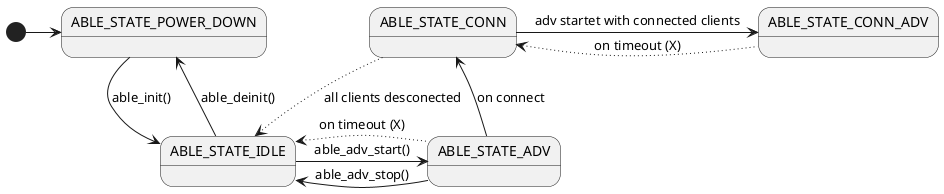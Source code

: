 @startuml

state ABLE_STATE_POWER_DOWN
state ABLE_STATE_IDLE
state ABLE_STATE_ADV
state ABLE_STATE_CONN
state ABLE_STATE_CONN_ADV

[*] -> ABLE_STATE_POWER_DOWN
ABLE_STATE_POWER_DOWN --> ABLE_STATE_IDLE : able_init()

ABLE_STATE_IDLE -> ABLE_STATE_ADV : able_adv_start()
ABLE_STATE_IDLE <- ABLE_STATE_ADV : able_adv_stop()
ABLE_STATE_IDLE <[dotted]- ABLE_STATE_ADV : on timeout (X)

ABLE_STATE_ADV -> ABLE_STATE_CONN : on connect

ABLE_STATE_CONN -[dotted]-> ABLE_STATE_IDLE : all clients desconected

ABLE_STATE_CONN -> ABLE_STATE_CONN_ADV : adv startet with connected clients
ABLE_STATE_CONN <[dotted]- ABLE_STATE_CONN_ADV : on timeout (X)

ABLE_STATE_IDLE -up-> ABLE_STATE_POWER_DOWN : able_deinit()

@enduml
